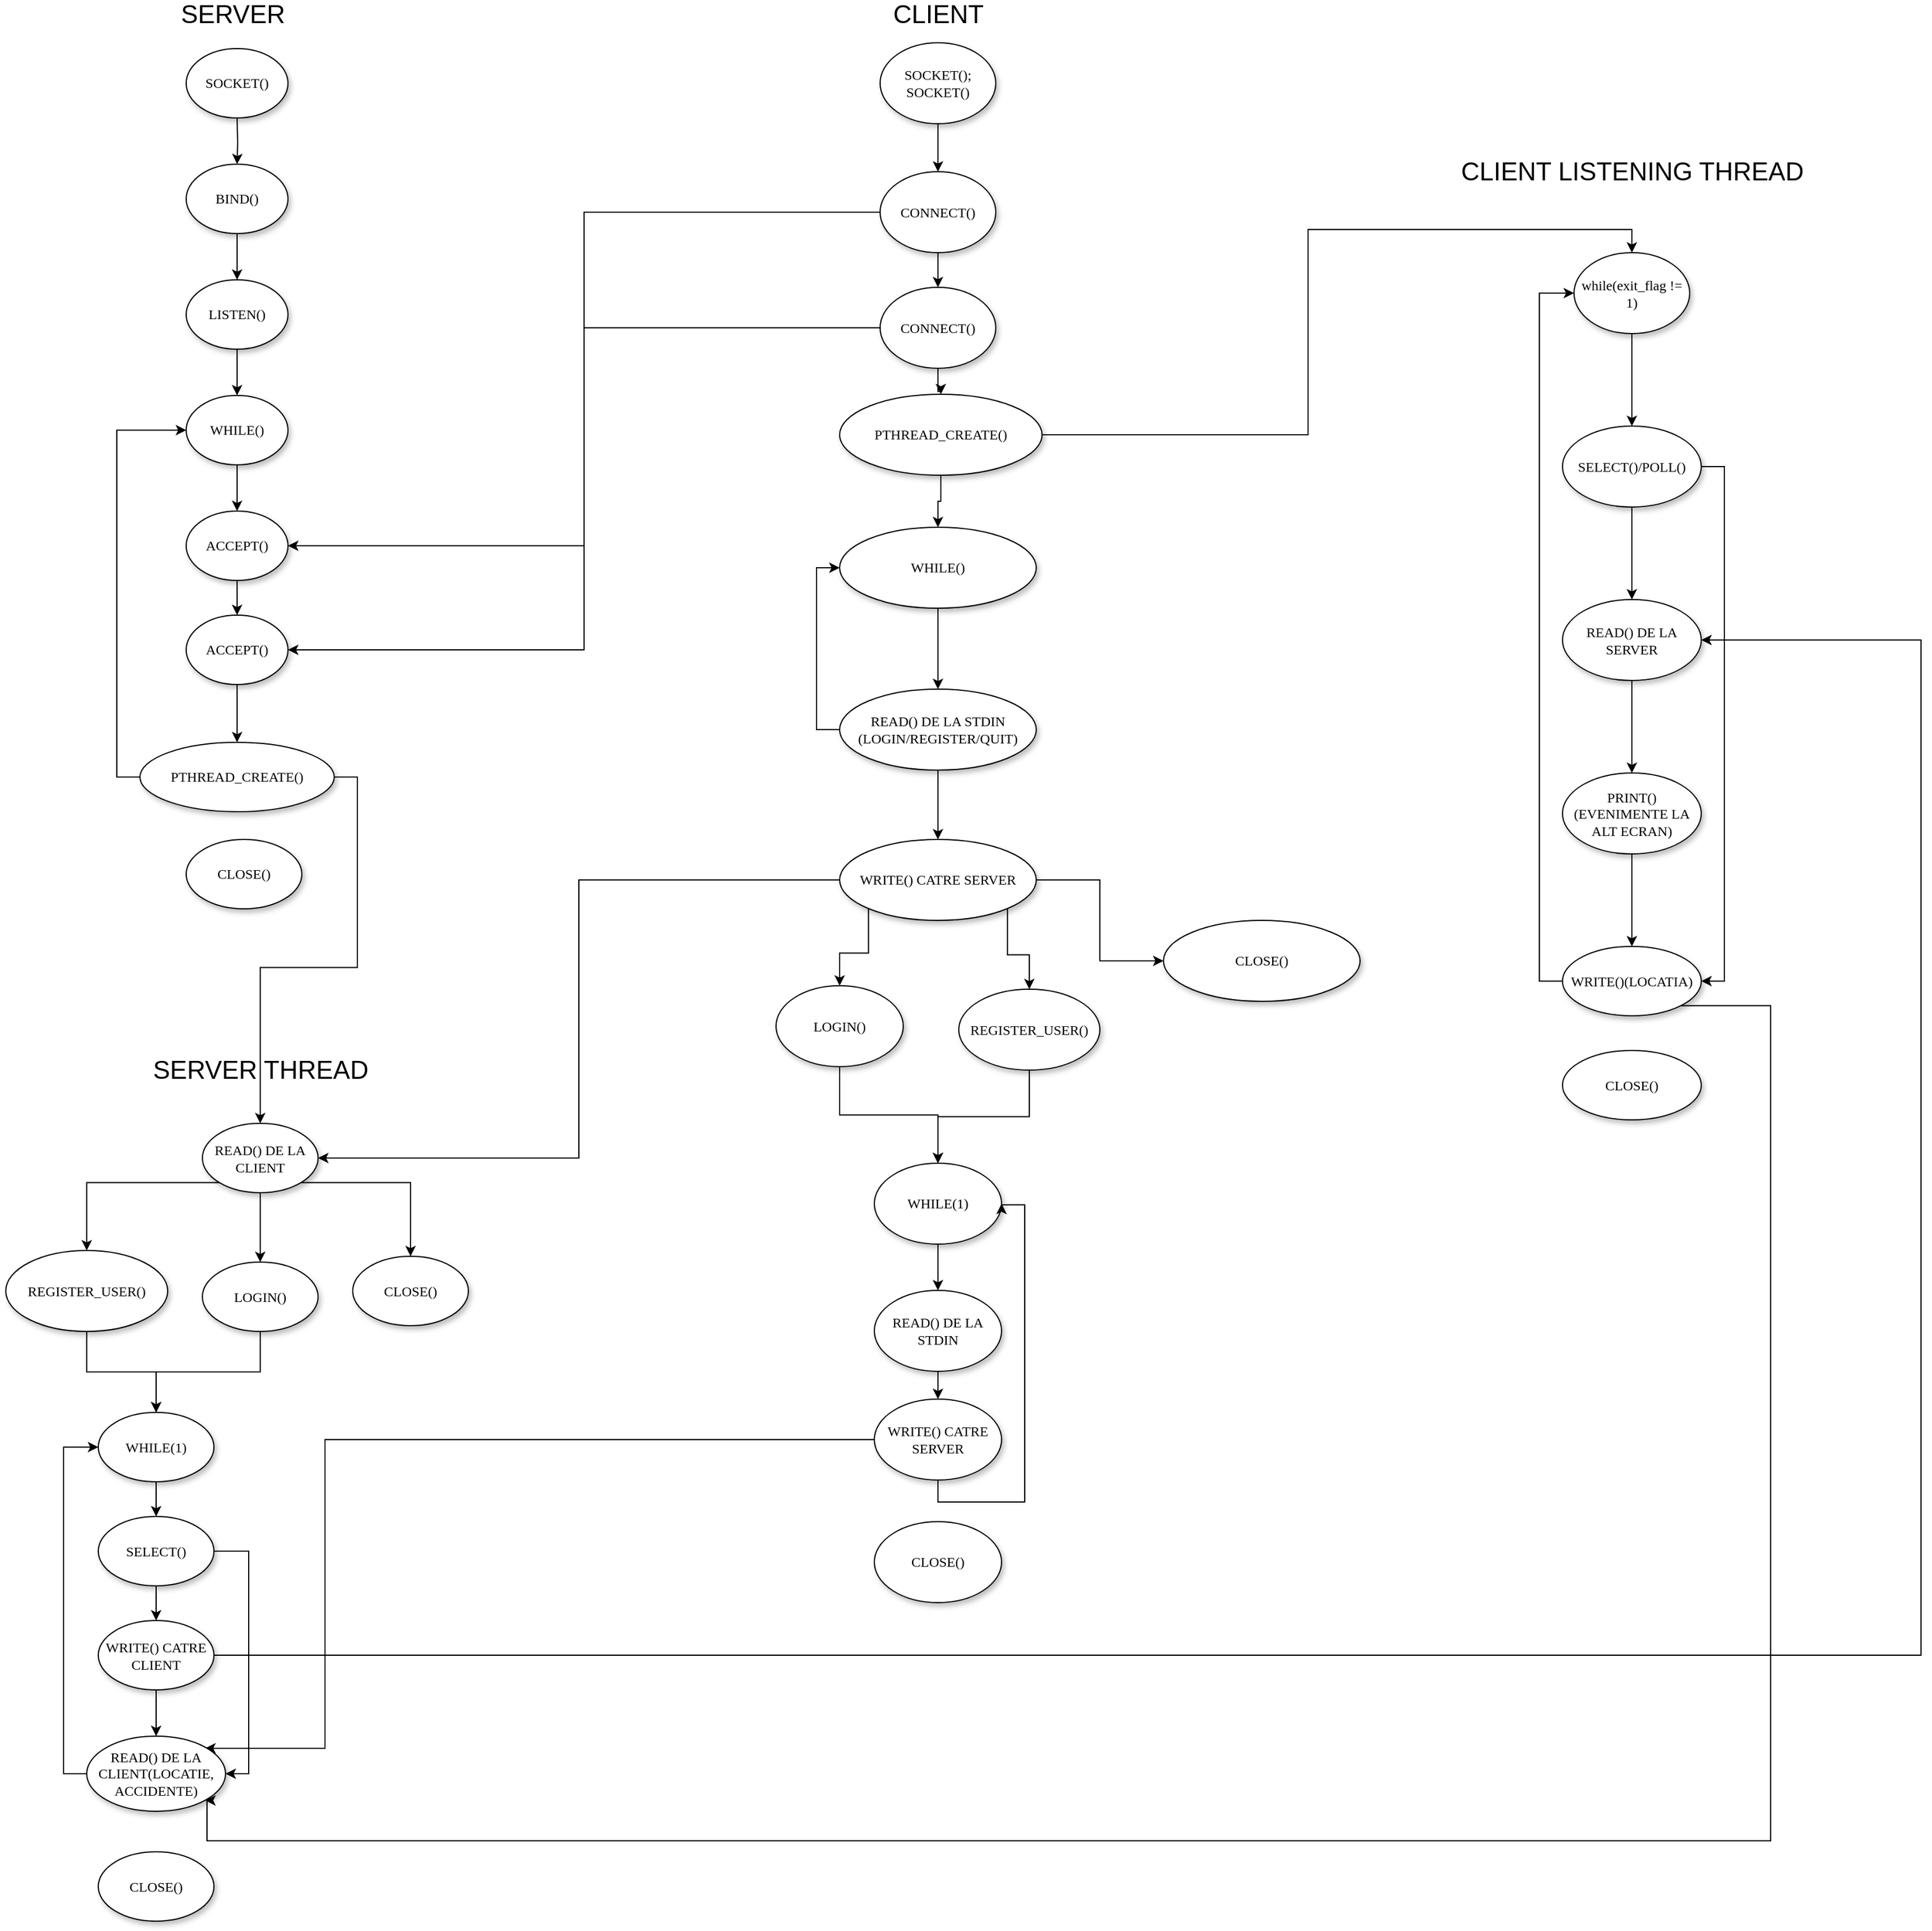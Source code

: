 <mxfile version="12.3.8" type="device" pages="1"><diagram name="Page-1" id="42789a77-a242-8287-6e28-9cd8cfd52e62"><mxGraphModel dx="2595" dy="1450" grid="1" gridSize="10" guides="1" tooltips="1" connect="1" arrows="1" fold="1" page="1" pageScale="1" pageWidth="1100" pageHeight="850" background="#ffffff" math="0" shadow="0"><root><mxCell id="0"/><mxCell id="1" parent="0"/><mxCell id="XcmUEAsVafgAthvnrBhr-2" value="" style="edgeStyle=orthogonalEdgeStyle;rounded=0;orthogonalLoop=1;jettySize=auto;html=1;" edge="1" parent="1" target="XcmUEAsVafgAthvnrBhr-4"><mxGeometry relative="1" as="geometry"><mxPoint x="214" y="140" as="sourcePoint"/></mxGeometry></mxCell><mxCell id="XcmUEAsVafgAthvnrBhr-3" value="" style="edgeStyle=orthogonalEdgeStyle;rounded=0;orthogonalLoop=1;jettySize=auto;html=1;" edge="1" parent="1" source="XcmUEAsVafgAthvnrBhr-4" target="XcmUEAsVafgAthvnrBhr-6"><mxGeometry relative="1" as="geometry"/></mxCell><mxCell id="XcmUEAsVafgAthvnrBhr-4" value="BIND()&lt;br&gt;" style="ellipse;whiteSpace=wrap;html=1;rounded=0;shadow=1;comic=0;labelBackgroundColor=none;strokeWidth=1;fontFamily=Verdana;fontSize=12;align=center;" vertex="1" parent="1"><mxGeometry x="170" y="180" width="88" height="60" as="geometry"/></mxCell><mxCell id="XcmUEAsVafgAthvnrBhr-5" value="" style="edgeStyle=orthogonalEdgeStyle;rounded=0;orthogonalLoop=1;jettySize=auto;html=1;" edge="1" parent="1" source="XcmUEAsVafgAthvnrBhr-6" target="XcmUEAsVafgAthvnrBhr-8"><mxGeometry relative="1" as="geometry"/></mxCell><mxCell id="XcmUEAsVafgAthvnrBhr-6" value="LISTEN()" style="ellipse;whiteSpace=wrap;html=1;rounded=0;shadow=1;comic=0;labelBackgroundColor=none;strokeWidth=1;fontFamily=Verdana;fontSize=12;align=center;" vertex="1" parent="1"><mxGeometry x="170" y="280" width="88" height="60" as="geometry"/></mxCell><mxCell id="XcmUEAsVafgAthvnrBhr-7" value="" style="edgeStyle=orthogonalEdgeStyle;rounded=0;orthogonalLoop=1;jettySize=auto;html=1;" edge="1" parent="1" source="XcmUEAsVafgAthvnrBhr-8" target="XcmUEAsVafgAthvnrBhr-10"><mxGeometry relative="1" as="geometry"/></mxCell><mxCell id="XcmUEAsVafgAthvnrBhr-8" value="WHILE()" style="ellipse;whiteSpace=wrap;html=1;rounded=0;shadow=1;comic=0;labelBackgroundColor=none;strokeWidth=1;fontFamily=Verdana;fontSize=12;align=center;" vertex="1" parent="1"><mxGeometry x="170" y="380" width="88" height="60" as="geometry"/></mxCell><mxCell id="XcmUEAsVafgAthvnrBhr-9" value="" style="edgeStyle=orthogonalEdgeStyle;rounded=0;orthogonalLoop=1;jettySize=auto;html=1;" edge="1" parent="1" source="XcmUEAsVafgAthvnrBhr-10" target="XcmUEAsVafgAthvnrBhr-12"><mxGeometry relative="1" as="geometry"/></mxCell><mxCell id="XcmUEAsVafgAthvnrBhr-10" value="ACCEPT()" style="ellipse;whiteSpace=wrap;html=1;rounded=0;shadow=1;comic=0;labelBackgroundColor=none;strokeWidth=1;fontFamily=Verdana;fontSize=12;align=center;" vertex="1" parent="1"><mxGeometry x="170" y="480" width="88" height="60" as="geometry"/></mxCell><mxCell id="XcmUEAsVafgAthvnrBhr-11" value="" style="edgeStyle=orthogonalEdgeStyle;rounded=0;orthogonalLoop=1;jettySize=auto;html=1;" edge="1" parent="1" source="XcmUEAsVafgAthvnrBhr-12" target="XcmUEAsVafgAthvnrBhr-13"><mxGeometry relative="1" as="geometry"/></mxCell><mxCell id="XcmUEAsVafgAthvnrBhr-12" value="ACCEPT()" style="ellipse;whiteSpace=wrap;html=1;rounded=0;shadow=1;comic=0;labelBackgroundColor=none;strokeWidth=1;fontFamily=Verdana;fontSize=12;align=center;" vertex="1" parent="1"><mxGeometry x="170" y="570" width="88" height="60" as="geometry"/></mxCell><mxCell id="XcmUEAsVafgAthvnrBhr-18" style="edgeStyle=orthogonalEdgeStyle;rounded=0;orthogonalLoop=1;jettySize=auto;html=1;exitX=0;exitY=0.5;exitDx=0;exitDy=0;entryX=0;entryY=0.5;entryDx=0;entryDy=0;" edge="1" parent="1" source="XcmUEAsVafgAthvnrBhr-13" target="XcmUEAsVafgAthvnrBhr-8"><mxGeometry relative="1" as="geometry"/></mxCell><mxCell id="XcmUEAsVafgAthvnrBhr-117" style="edgeStyle=orthogonalEdgeStyle;rounded=0;orthogonalLoop=1;jettySize=auto;html=1;exitX=1;exitY=0.5;exitDx=0;exitDy=0;entryX=0.5;entryY=0;entryDx=0;entryDy=0;" edge="1" parent="1" source="XcmUEAsVafgAthvnrBhr-13" target="XcmUEAsVafgAthvnrBhr-98"><mxGeometry relative="1" as="geometry"/></mxCell><mxCell id="XcmUEAsVafgAthvnrBhr-13" value="PTHREAD_CREATE()" style="ellipse;whiteSpace=wrap;html=1;rounded=0;shadow=1;comic=0;labelBackgroundColor=none;strokeWidth=1;fontFamily=Verdana;fontSize=12;align=center;" vertex="1" parent="1"><mxGeometry x="130" y="680" width="168" height="60" as="geometry"/></mxCell><mxCell id="XcmUEAsVafgAthvnrBhr-14" value="CLOSE()" style="ellipse;whiteSpace=wrap;html=1;rounded=0;shadow=1;comic=0;labelBackgroundColor=none;strokeWidth=1;fontFamily=Verdana;fontSize=12;align=center;" vertex="1" parent="1"><mxGeometry x="170" y="764" width="100" height="60" as="geometry"/></mxCell><mxCell id="XcmUEAsVafgAthvnrBhr-15" value="SOCKET()" style="ellipse;whiteSpace=wrap;html=1;rounded=0;shadow=1;comic=0;labelBackgroundColor=none;strokeWidth=1;fontFamily=Verdana;fontSize=12;align=center;" vertex="1" parent="1"><mxGeometry x="170" y="80" width="88" height="60" as="geometry"/></mxCell><mxCell id="XcmUEAsVafgAthvnrBhr-47" style="edgeStyle=orthogonalEdgeStyle;rounded=0;orthogonalLoop=1;jettySize=auto;html=1;" edge="1" parent="1" source="XcmUEAsVafgAthvnrBhr-20" target="XcmUEAsVafgAthvnrBhr-46"><mxGeometry relative="1" as="geometry"><mxPoint x="820" y="156.5" as="sourcePoint"/></mxGeometry></mxCell><mxCell id="XcmUEAsVafgAthvnrBhr-20" value="SOCKET(); SOCKET()" style="ellipse;whiteSpace=wrap;html=1;rounded=0;shadow=1;comic=0;labelBackgroundColor=none;strokeWidth=1;fontFamily=Verdana;fontSize=12;align=center;" vertex="1" parent="1"><mxGeometry x="770" y="75" width="100" height="70" as="geometry"/></mxCell><mxCell id="XcmUEAsVafgAthvnrBhr-21" value="" style="edgeStyle=orthogonalEdgeStyle;rounded=0;orthogonalLoop=1;jettySize=auto;html=1;" edge="1" parent="1" source="XcmUEAsVafgAthvnrBhr-22" target="XcmUEAsVafgAthvnrBhr-24"><mxGeometry relative="1" as="geometry"/></mxCell><mxCell id="XcmUEAsVafgAthvnrBhr-50" style="edgeStyle=orthogonalEdgeStyle;rounded=0;orthogonalLoop=1;jettySize=auto;html=1;exitX=0;exitY=0.5;exitDx=0;exitDy=0;entryX=1;entryY=0.5;entryDx=0;entryDy=0;" edge="1" parent="1" source="XcmUEAsVafgAthvnrBhr-22" target="XcmUEAsVafgAthvnrBhr-12"><mxGeometry relative="1" as="geometry"/></mxCell><mxCell id="XcmUEAsVafgAthvnrBhr-22" value="CONNECT()" style="ellipse;whiteSpace=wrap;html=1;rounded=0;shadow=1;comic=0;labelBackgroundColor=none;strokeWidth=1;fontFamily=Verdana;fontSize=12;align=center;" vertex="1" parent="1"><mxGeometry x="770" y="286.5" width="100" height="70" as="geometry"/></mxCell><mxCell id="XcmUEAsVafgAthvnrBhr-23" value="" style="edgeStyle=orthogonalEdgeStyle;rounded=0;orthogonalLoop=1;jettySize=auto;html=1;" edge="1" parent="1" source="XcmUEAsVafgAthvnrBhr-24" target="XcmUEAsVafgAthvnrBhr-26"><mxGeometry relative="1" as="geometry"/></mxCell><mxCell id="XcmUEAsVafgAthvnrBhr-134" style="edgeStyle=orthogonalEdgeStyle;rounded=0;orthogonalLoop=1;jettySize=auto;html=1;exitX=1;exitY=0.5;exitDx=0;exitDy=0;entryX=0.5;entryY=0;entryDx=0;entryDy=0;" edge="1" parent="1" source="XcmUEAsVafgAthvnrBhr-24" target="XcmUEAsVafgAthvnrBhr-122"><mxGeometry relative="1" as="geometry"/></mxCell><mxCell id="XcmUEAsVafgAthvnrBhr-24" value="PTHREAD_CREATE()" style="ellipse;whiteSpace=wrap;html=1;rounded=0;shadow=1;comic=0;labelBackgroundColor=none;strokeWidth=1;fontFamily=Verdana;fontSize=12;align=center;" vertex="1" parent="1"><mxGeometry x="735" y="379" width="175" height="70" as="geometry"/></mxCell><mxCell id="XcmUEAsVafgAthvnrBhr-25" value="" style="edgeStyle=orthogonalEdgeStyle;rounded=0;orthogonalLoop=1;jettySize=auto;html=1;" edge="1" parent="1" source="XcmUEAsVafgAthvnrBhr-26" target="XcmUEAsVafgAthvnrBhr-29"><mxGeometry relative="1" as="geometry"/></mxCell><mxCell id="XcmUEAsVafgAthvnrBhr-26" value="WHILE()" style="ellipse;whiteSpace=wrap;html=1;rounded=0;shadow=1;comic=0;labelBackgroundColor=none;strokeWidth=1;fontFamily=Verdana;fontSize=12;align=center;" vertex="1" parent="1"><mxGeometry x="735" y="494" width="170" height="70" as="geometry"/></mxCell><mxCell id="XcmUEAsVafgAthvnrBhr-27" style="edgeStyle=orthogonalEdgeStyle;rounded=0;orthogonalLoop=1;jettySize=auto;html=1;exitX=0;exitY=0.5;exitDx=0;exitDy=0;entryX=0;entryY=0.5;entryDx=0;entryDy=0;" edge="1" parent="1" source="XcmUEAsVafgAthvnrBhr-29" target="XcmUEAsVafgAthvnrBhr-26"><mxGeometry relative="1" as="geometry"/></mxCell><mxCell id="XcmUEAsVafgAthvnrBhr-28" value="" style="edgeStyle=orthogonalEdgeStyle;rounded=0;orthogonalLoop=1;jettySize=auto;html=1;" edge="1" parent="1" source="XcmUEAsVafgAthvnrBhr-29" target="XcmUEAsVafgAthvnrBhr-33"><mxGeometry relative="1" as="geometry"/></mxCell><mxCell id="XcmUEAsVafgAthvnrBhr-29" value="READ() DE LA STDIN (LOGIN/REGISTER/QUIT)" style="ellipse;whiteSpace=wrap;html=1;rounded=0;shadow=1;comic=0;labelBackgroundColor=none;strokeWidth=1;fontFamily=Verdana;fontSize=12;align=center;" vertex="1" parent="1"><mxGeometry x="735" y="634" width="170" height="70" as="geometry"/></mxCell><mxCell id="XcmUEAsVafgAthvnrBhr-30" style="edgeStyle=orthogonalEdgeStyle;rounded=0;orthogonalLoop=1;jettySize=auto;html=1;exitX=0;exitY=1;exitDx=0;exitDy=0;entryX=0.5;entryY=0;entryDx=0;entryDy=0;" edge="1" parent="1" source="XcmUEAsVafgAthvnrBhr-33" target="XcmUEAsVafgAthvnrBhr-45"><mxGeometry relative="1" as="geometry"><mxPoint x="745.571" y="893.571" as="targetPoint"/></mxGeometry></mxCell><mxCell id="XcmUEAsVafgAthvnrBhr-31" style="edgeStyle=orthogonalEdgeStyle;rounded=0;orthogonalLoop=1;jettySize=auto;html=1;exitX=1;exitY=1;exitDx=0;exitDy=0;entryX=0.5;entryY=0;entryDx=0;entryDy=0;" edge="1" parent="1" source="XcmUEAsVafgAthvnrBhr-33" target="XcmUEAsVafgAthvnrBhr-43"><mxGeometry relative="1" as="geometry"><mxPoint x="890" y="1044" as="targetPoint"/></mxGeometry></mxCell><mxCell id="XcmUEAsVafgAthvnrBhr-32" value="" style="edgeStyle=orthogonalEdgeStyle;rounded=0;orthogonalLoop=1;jettySize=auto;html=1;" edge="1" parent="1" source="XcmUEAsVafgAthvnrBhr-33" target="XcmUEAsVafgAthvnrBhr-34"><mxGeometry relative="1" as="geometry"/></mxCell><mxCell id="XcmUEAsVafgAthvnrBhr-118" style="edgeStyle=orthogonalEdgeStyle;rounded=0;orthogonalLoop=1;jettySize=auto;html=1;exitX=0;exitY=0.5;exitDx=0;exitDy=0;entryX=1;entryY=0.5;entryDx=0;entryDy=0;" edge="1" parent="1" source="XcmUEAsVafgAthvnrBhr-33" target="XcmUEAsVafgAthvnrBhr-98"><mxGeometry relative="1" as="geometry"/></mxCell><mxCell id="XcmUEAsVafgAthvnrBhr-33" value="WRITE() CATRE SERVER" style="ellipse;whiteSpace=wrap;html=1;rounded=0;shadow=1;comic=0;labelBackgroundColor=none;strokeWidth=1;fontFamily=Verdana;fontSize=12;align=center;" vertex="1" parent="1"><mxGeometry x="735" y="764" width="170" height="70" as="geometry"/></mxCell><mxCell id="XcmUEAsVafgAthvnrBhr-34" value="CLOSE()" style="ellipse;whiteSpace=wrap;html=1;rounded=0;shadow=1;comic=0;labelBackgroundColor=none;strokeWidth=1;fontFamily=Verdana;fontSize=12;align=center;" vertex="1" parent="1"><mxGeometry x="1015" y="834" width="170" height="70" as="geometry"/></mxCell><mxCell id="XcmUEAsVafgAthvnrBhr-35" value="" style="edgeStyle=orthogonalEdgeStyle;rounded=0;orthogonalLoop=1;jettySize=auto;html=1;exitX=0.5;exitY=1;exitDx=0;exitDy=0;" edge="1" parent="1" target="XcmUEAsVafgAthvnrBhr-37" source="XcmUEAsVafgAthvnrBhr-45"><mxGeometry relative="1" as="geometry"><mxPoint x="745" y="963.5" as="sourcePoint"/></mxGeometry></mxCell><mxCell id="XcmUEAsVafgAthvnrBhr-36" value="" style="edgeStyle=orthogonalEdgeStyle;rounded=0;orthogonalLoop=1;jettySize=auto;html=1;" edge="1" parent="1" source="XcmUEAsVafgAthvnrBhr-37" target="XcmUEAsVafgAthvnrBhr-39"><mxGeometry relative="1" as="geometry"/></mxCell><mxCell id="XcmUEAsVafgAthvnrBhr-37" value="WHILE(1)" style="ellipse;whiteSpace=wrap;html=1;rounded=0;shadow=1;comic=0;labelBackgroundColor=none;strokeWidth=1;fontFamily=Verdana;fontSize=12;align=center;" vertex="1" parent="1"><mxGeometry x="765" y="1044" width="110" height="70" as="geometry"/></mxCell><mxCell id="XcmUEAsVafgAthvnrBhr-38" value="" style="edgeStyle=orthogonalEdgeStyle;rounded=0;orthogonalLoop=1;jettySize=auto;html=1;" edge="1" parent="1" source="XcmUEAsVafgAthvnrBhr-39" target="XcmUEAsVafgAthvnrBhr-41"><mxGeometry relative="1" as="geometry"/></mxCell><mxCell id="XcmUEAsVafgAthvnrBhr-39" value="READ() DE LA STDIN" style="ellipse;whiteSpace=wrap;html=1;rounded=0;shadow=1;comic=0;labelBackgroundColor=none;strokeWidth=1;fontFamily=Verdana;fontSize=12;align=center;" vertex="1" parent="1"><mxGeometry x="765" y="1154" width="110" height="70" as="geometry"/></mxCell><mxCell id="XcmUEAsVafgAthvnrBhr-119" style="edgeStyle=orthogonalEdgeStyle;rounded=0;orthogonalLoop=1;jettySize=auto;html=1;exitX=0.5;exitY=1;exitDx=0;exitDy=0;entryX=1;entryY=0.5;entryDx=0;entryDy=0;" edge="1" parent="1" source="XcmUEAsVafgAthvnrBhr-41" target="XcmUEAsVafgAthvnrBhr-37"><mxGeometry relative="1" as="geometry"><Array as="points"><mxPoint x="820" y="1337"/><mxPoint x="895" y="1337"/><mxPoint x="895" y="1080"/></Array></mxGeometry></mxCell><mxCell id="XcmUEAsVafgAthvnrBhr-137" style="edgeStyle=orthogonalEdgeStyle;rounded=0;orthogonalLoop=1;jettySize=auto;html=1;exitX=0;exitY=0.5;exitDx=0;exitDy=0;entryX=1;entryY=0;entryDx=0;entryDy=0;" edge="1" parent="1" source="XcmUEAsVafgAthvnrBhr-41" target="XcmUEAsVafgAthvnrBhr-111"><mxGeometry relative="1" as="geometry"><Array as="points"><mxPoint x="290" y="1283"/><mxPoint x="290" y="1550"/></Array></mxGeometry></mxCell><mxCell id="XcmUEAsVafgAthvnrBhr-41" value="WRITE() CATRE SERVER" style="ellipse;whiteSpace=wrap;html=1;rounded=0;shadow=1;comic=0;labelBackgroundColor=none;strokeWidth=1;fontFamily=Verdana;fontSize=12;align=center;" vertex="1" parent="1"><mxGeometry x="765" y="1248" width="110" height="70" as="geometry"/></mxCell><mxCell id="XcmUEAsVafgAthvnrBhr-42" style="edgeStyle=orthogonalEdgeStyle;rounded=0;orthogonalLoop=1;jettySize=auto;html=1;exitX=0.5;exitY=1;exitDx=0;exitDy=0;" edge="1" parent="1" source="XcmUEAsVafgAthvnrBhr-43" target="XcmUEAsVafgAthvnrBhr-37"><mxGeometry relative="1" as="geometry"/></mxCell><mxCell id="XcmUEAsVafgAthvnrBhr-43" value="REGISTER_USER()" style="ellipse;whiteSpace=wrap;html=1;rounded=0;shadow=1;comic=0;labelBackgroundColor=none;strokeWidth=1;fontFamily=Verdana;fontSize=12;align=center;" vertex="1" parent="1"><mxGeometry x="838" y="893.5" width="122" height="70" as="geometry"/></mxCell><mxCell id="XcmUEAsVafgAthvnrBhr-44" value="CLOSE()" style="ellipse;whiteSpace=wrap;html=1;rounded=0;shadow=1;comic=0;labelBackgroundColor=none;strokeWidth=1;fontFamily=Verdana;fontSize=12;align=center;" vertex="1" parent="1"><mxGeometry x="765" y="1354" width="110" height="70" as="geometry"/></mxCell><mxCell id="XcmUEAsVafgAthvnrBhr-45" value="LOGIN()" style="ellipse;whiteSpace=wrap;html=1;rounded=0;shadow=1;comic=0;labelBackgroundColor=none;strokeWidth=1;fontFamily=Verdana;fontSize=12;align=center;" vertex="1" parent="1"><mxGeometry x="680" y="890.5" width="110" height="70" as="geometry"/></mxCell><mxCell id="XcmUEAsVafgAthvnrBhr-48" style="edgeStyle=orthogonalEdgeStyle;rounded=0;orthogonalLoop=1;jettySize=auto;html=1;exitX=0.5;exitY=1;exitDx=0;exitDy=0;" edge="1" parent="1" source="XcmUEAsVafgAthvnrBhr-46" target="XcmUEAsVafgAthvnrBhr-22"><mxGeometry relative="1" as="geometry"/></mxCell><mxCell id="XcmUEAsVafgAthvnrBhr-49" style="edgeStyle=orthogonalEdgeStyle;rounded=0;orthogonalLoop=1;jettySize=auto;html=1;exitX=0;exitY=0.5;exitDx=0;exitDy=0;entryX=1;entryY=0.5;entryDx=0;entryDy=0;" edge="1" parent="1" source="XcmUEAsVafgAthvnrBhr-46" target="XcmUEAsVafgAthvnrBhr-10"><mxGeometry relative="1" as="geometry"/></mxCell><mxCell id="XcmUEAsVafgAthvnrBhr-46" value="CONNECT()" style="ellipse;whiteSpace=wrap;html=1;rounded=0;shadow=1;comic=0;labelBackgroundColor=none;strokeWidth=1;fontFamily=Verdana;fontSize=12;align=center;" vertex="1" parent="1"><mxGeometry x="770" y="186.5" width="100" height="70" as="geometry"/></mxCell><mxCell id="XcmUEAsVafgAthvnrBhr-51" value="&lt;font style=&quot;font-size: 22px&quot;&gt;SERVER&lt;/font&gt;" style="text;html=1;align=center;verticalAlign=middle;resizable=0;points=[];;autosize=1;" vertex="1" parent="1"><mxGeometry x="155" y="41" width="110" height="20" as="geometry"/></mxCell><mxCell id="XcmUEAsVafgAthvnrBhr-52" value="&lt;font style=&quot;font-size: 22px&quot;&gt;CLIENT&lt;/font&gt;" style="text;html=1;align=center;verticalAlign=middle;resizable=0;points=[];;autosize=1;" vertex="1" parent="1"><mxGeometry x="775" y="41" width="90" height="20" as="geometry"/></mxCell><mxCell id="XcmUEAsVafgAthvnrBhr-94" value="&lt;font style=&quot;font-size: 22px&quot;&gt;SERVER THREAD&lt;/font&gt;" style="text;html=1;align=center;verticalAlign=middle;resizable=0;points=[];;autosize=1;direction=south;" vertex="1" parent="1"><mxGeometry x="224" y="863.5" width="20" height="200" as="geometry"/></mxCell><mxCell id="XcmUEAsVafgAthvnrBhr-95" style="edgeStyle=orthogonalEdgeStyle;rounded=0;orthogonalLoop=1;jettySize=auto;html=1;exitX=0;exitY=1;exitDx=0;exitDy=0;entryX=0.5;entryY=0;entryDx=0;entryDy=0;" edge="1" parent="1" source="XcmUEAsVafgAthvnrBhr-98" target="XcmUEAsVafgAthvnrBhr-100"><mxGeometry relative="1" as="geometry"><mxPoint x="104" y="1129.5" as="targetPoint"/><Array as="points"><mxPoint x="84" y="1060.5"/></Array></mxGeometry></mxCell><mxCell id="XcmUEAsVafgAthvnrBhr-96" style="edgeStyle=orthogonalEdgeStyle;rounded=0;orthogonalLoop=1;jettySize=auto;html=1;exitX=0.5;exitY=1;exitDx=0;exitDy=0;entryX=0.5;entryY=0;entryDx=0;entryDy=0;" edge="1" parent="1" source="XcmUEAsVafgAthvnrBhr-98" target="XcmUEAsVafgAthvnrBhr-102"><mxGeometry relative="1" as="geometry"><mxPoint x="244" y="1129.5" as="targetPoint"/></mxGeometry></mxCell><mxCell id="XcmUEAsVafgAthvnrBhr-97" style="edgeStyle=orthogonalEdgeStyle;rounded=0;orthogonalLoop=1;jettySize=auto;html=1;exitX=1;exitY=1;exitDx=0;exitDy=0;entryX=0.5;entryY=0;entryDx=0;entryDy=0;" edge="1" parent="1" source="XcmUEAsVafgAthvnrBhr-98" target="XcmUEAsVafgAthvnrBhr-113"><mxGeometry relative="1" as="geometry"><mxPoint x="354" y="1119.5" as="targetPoint"/></mxGeometry></mxCell><mxCell id="XcmUEAsVafgAthvnrBhr-98" value="READ() DE LA CLIENT" style="ellipse;whiteSpace=wrap;html=1;rounded=0;shadow=1;fontFamily=Verdana;strokeWidth=1;labelBackgroundColor=none;" vertex="1" parent="1"><mxGeometry x="184" y="1009.5" width="100" height="60" as="geometry"/></mxCell><mxCell id="XcmUEAsVafgAthvnrBhr-99" style="edgeStyle=orthogonalEdgeStyle;rounded=0;orthogonalLoop=1;jettySize=auto;html=1;exitX=0.5;exitY=1;exitDx=0;exitDy=0;entryX=0.5;entryY=0;entryDx=0;entryDy=0;" edge="1" parent="1" source="XcmUEAsVafgAthvnrBhr-100" target="XcmUEAsVafgAthvnrBhr-104"><mxGeometry relative="1" as="geometry"/></mxCell><mxCell id="XcmUEAsVafgAthvnrBhr-100" value="REGISTER_USER()" style="ellipse;whiteSpace=wrap;html=1;rounded=0;shadow=1;fontFamily=Verdana;strokeWidth=1;labelBackgroundColor=none;" vertex="1" parent="1"><mxGeometry x="14" y="1119.5" width="140" height="70" as="geometry"/></mxCell><mxCell id="XcmUEAsVafgAthvnrBhr-101" value="" style="edgeStyle=orthogonalEdgeStyle;rounded=0;orthogonalLoop=1;jettySize=auto;html=1;" edge="1" parent="1" source="XcmUEAsVafgAthvnrBhr-102" target="XcmUEAsVafgAthvnrBhr-104"><mxGeometry relative="1" as="geometry"/></mxCell><mxCell id="XcmUEAsVafgAthvnrBhr-102" value="LOGIN()" style="ellipse;whiteSpace=wrap;html=1;rounded=0;shadow=1;fontFamily=Verdana;strokeWidth=1;labelBackgroundColor=none;" vertex="1" parent="1"><mxGeometry x="184" y="1129.5" width="100" height="60" as="geometry"/></mxCell><mxCell id="XcmUEAsVafgAthvnrBhr-103" value="" style="edgeStyle=orthogonalEdgeStyle;rounded=0;orthogonalLoop=1;jettySize=auto;html=1;" edge="1" parent="1" source="XcmUEAsVafgAthvnrBhr-104" target="XcmUEAsVafgAthvnrBhr-107"><mxGeometry relative="1" as="geometry"/></mxCell><mxCell id="XcmUEAsVafgAthvnrBhr-104" value="WHILE(1)" style="ellipse;whiteSpace=wrap;html=1;rounded=0;shadow=1;fontFamily=Verdana;strokeWidth=1;labelBackgroundColor=none;" vertex="1" parent="1"><mxGeometry x="94" y="1259.5" width="100" height="60" as="geometry"/></mxCell><mxCell id="XcmUEAsVafgAthvnrBhr-105" value="" style="edgeStyle=orthogonalEdgeStyle;rounded=0;orthogonalLoop=1;jettySize=auto;html=1;" edge="1" parent="1" source="XcmUEAsVafgAthvnrBhr-107" target="XcmUEAsVafgAthvnrBhr-109"><mxGeometry relative="1" as="geometry"/></mxCell><mxCell id="XcmUEAsVafgAthvnrBhr-106" style="edgeStyle=orthogonalEdgeStyle;rounded=0;orthogonalLoop=1;jettySize=auto;html=1;exitX=1;exitY=0.5;exitDx=0;exitDy=0;entryX=1;entryY=0.5;entryDx=0;entryDy=0;" edge="1" parent="1" source="XcmUEAsVafgAthvnrBhr-107" target="XcmUEAsVafgAthvnrBhr-111"><mxGeometry relative="1" as="geometry"/></mxCell><mxCell id="XcmUEAsVafgAthvnrBhr-107" value="SELECT()" style="ellipse;whiteSpace=wrap;html=1;rounded=0;shadow=1;fontFamily=Verdana;strokeWidth=1;labelBackgroundColor=none;" vertex="1" parent="1"><mxGeometry x="94" y="1349.5" width="100" height="60" as="geometry"/></mxCell><mxCell id="XcmUEAsVafgAthvnrBhr-108" value="" style="edgeStyle=orthogonalEdgeStyle;rounded=0;orthogonalLoop=1;jettySize=auto;html=1;" edge="1" parent="1" source="XcmUEAsVafgAthvnrBhr-109" target="XcmUEAsVafgAthvnrBhr-111"><mxGeometry relative="1" as="geometry"/></mxCell><mxCell id="XcmUEAsVafgAthvnrBhr-135" style="edgeStyle=orthogonalEdgeStyle;rounded=0;orthogonalLoop=1;jettySize=auto;html=1;exitX=1;exitY=0.5;exitDx=0;exitDy=0;entryX=1;entryY=0.5;entryDx=0;entryDy=0;" edge="1" parent="1" source="XcmUEAsVafgAthvnrBhr-109" target="XcmUEAsVafgAthvnrBhr-127"><mxGeometry relative="1" as="geometry"><Array as="points"><mxPoint x="1670" y="1470"/><mxPoint x="1670" y="592"/></Array></mxGeometry></mxCell><mxCell id="XcmUEAsVafgAthvnrBhr-109" value="WRITE() CATRE CLIENT" style="ellipse;whiteSpace=wrap;html=1;rounded=0;shadow=1;fontFamily=Verdana;strokeWidth=1;labelBackgroundColor=none;" vertex="1" parent="1"><mxGeometry x="94" y="1439.5" width="100" height="60" as="geometry"/></mxCell><mxCell id="XcmUEAsVafgAthvnrBhr-110" style="edgeStyle=orthogonalEdgeStyle;rounded=0;orthogonalLoop=1;jettySize=auto;html=1;exitX=0;exitY=0.5;exitDx=0;exitDy=0;entryX=0;entryY=0.5;entryDx=0;entryDy=0;" edge="1" parent="1" source="XcmUEAsVafgAthvnrBhr-111" target="XcmUEAsVafgAthvnrBhr-104"><mxGeometry relative="1" as="geometry"/></mxCell><mxCell id="XcmUEAsVafgAthvnrBhr-111" value="READ() DE LA CLIENT(LOCATIE, ACCIDENTE)" style="ellipse;whiteSpace=wrap;html=1;rounded=0;shadow=1;fontFamily=Verdana;strokeWidth=1;labelBackgroundColor=none;" vertex="1" parent="1"><mxGeometry x="84" y="1539.5" width="120" height="65" as="geometry"/></mxCell><mxCell id="XcmUEAsVafgAthvnrBhr-112" value="CLOSE()" style="ellipse;whiteSpace=wrap;html=1;rounded=0;shadow=1;fontFamily=Verdana;strokeWidth=1;labelBackgroundColor=none;" vertex="1" parent="1"><mxGeometry x="94" y="1639.5" width="100" height="60" as="geometry"/></mxCell><mxCell id="XcmUEAsVafgAthvnrBhr-113" value="CLOSE()" style="ellipse;whiteSpace=wrap;html=1;rounded=0;shadow=1;fontFamily=Verdana;strokeWidth=1;labelBackgroundColor=none;" vertex="1" parent="1"><mxGeometry x="314" y="1124.5" width="100" height="60" as="geometry"/></mxCell><mxCell id="XcmUEAsVafgAthvnrBhr-121" value="" style="edgeStyle=orthogonalEdgeStyle;rounded=0;orthogonalLoop=1;jettySize=auto;html=1;" edge="1" parent="1" source="XcmUEAsVafgAthvnrBhr-122" target="XcmUEAsVafgAthvnrBhr-125"><mxGeometry relative="1" as="geometry"/></mxCell><mxCell id="XcmUEAsVafgAthvnrBhr-122" value="while(exit_flag != 1)" style="ellipse;whiteSpace=wrap;html=1;rounded=0;shadow=1;comic=0;labelBackgroundColor=none;strokeWidth=1;fontFamily=Verdana;fontSize=12;align=center;" vertex="1" parent="1"><mxGeometry x="1370" y="256.5" width="100" height="70" as="geometry"/></mxCell><mxCell id="XcmUEAsVafgAthvnrBhr-123" value="" style="edgeStyle=orthogonalEdgeStyle;rounded=0;orthogonalLoop=1;jettySize=auto;html=1;" edge="1" parent="1" source="XcmUEAsVafgAthvnrBhr-125" target="XcmUEAsVafgAthvnrBhr-127"><mxGeometry relative="1" as="geometry"/></mxCell><mxCell id="XcmUEAsVafgAthvnrBhr-124" style="edgeStyle=orthogonalEdgeStyle;rounded=0;orthogonalLoop=1;jettySize=auto;html=1;exitX=1;exitY=0.5;exitDx=0;exitDy=0;entryX=1;entryY=0.5;entryDx=0;entryDy=0;" edge="1" parent="1" source="XcmUEAsVafgAthvnrBhr-125" target="XcmUEAsVafgAthvnrBhr-131"><mxGeometry relative="1" as="geometry"/></mxCell><mxCell id="XcmUEAsVafgAthvnrBhr-125" value="SELECT()/POLL()" style="ellipse;whiteSpace=wrap;html=1;rounded=0;shadow=1;comic=0;labelBackgroundColor=none;strokeWidth=1;fontFamily=Verdana;fontSize=12;align=center;" vertex="1" parent="1"><mxGeometry x="1360" y="406.5" width="120" height="70" as="geometry"/></mxCell><mxCell id="XcmUEAsVafgAthvnrBhr-126" value="" style="edgeStyle=orthogonalEdgeStyle;rounded=0;orthogonalLoop=1;jettySize=auto;html=1;" edge="1" parent="1" source="XcmUEAsVafgAthvnrBhr-127" target="XcmUEAsVafgAthvnrBhr-129"><mxGeometry relative="1" as="geometry"/></mxCell><mxCell id="XcmUEAsVafgAthvnrBhr-127" value="READ() DE LA SERVER" style="ellipse;whiteSpace=wrap;html=1;rounded=0;shadow=1;comic=0;labelBackgroundColor=none;strokeWidth=1;fontFamily=Verdana;fontSize=12;align=center;" vertex="1" parent="1"><mxGeometry x="1360" y="556.5" width="120" height="70" as="geometry"/></mxCell><mxCell id="XcmUEAsVafgAthvnrBhr-128" value="" style="edgeStyle=orthogonalEdgeStyle;rounded=0;orthogonalLoop=1;jettySize=auto;html=1;" edge="1" parent="1" source="XcmUEAsVafgAthvnrBhr-129" target="XcmUEAsVafgAthvnrBhr-131"><mxGeometry relative="1" as="geometry"/></mxCell><mxCell id="XcmUEAsVafgAthvnrBhr-129" value="PRINT()(EVENIMENTE LA ALT ECRAN)" style="ellipse;whiteSpace=wrap;html=1;rounded=0;shadow=1;comic=0;labelBackgroundColor=none;strokeWidth=1;fontFamily=Verdana;fontSize=12;align=center;" vertex="1" parent="1"><mxGeometry x="1360" y="706.5" width="120" height="70" as="geometry"/></mxCell><mxCell id="XcmUEAsVafgAthvnrBhr-130" style="edgeStyle=orthogonalEdgeStyle;rounded=0;orthogonalLoop=1;jettySize=auto;html=1;exitX=0;exitY=0.5;exitDx=0;exitDy=0;entryX=0;entryY=0.5;entryDx=0;entryDy=0;" edge="1" parent="1" source="XcmUEAsVafgAthvnrBhr-131" target="XcmUEAsVafgAthvnrBhr-122"><mxGeometry relative="1" as="geometry"/></mxCell><mxCell id="XcmUEAsVafgAthvnrBhr-136" style="edgeStyle=orthogonalEdgeStyle;rounded=0;orthogonalLoop=1;jettySize=auto;html=1;exitX=1;exitY=1;exitDx=0;exitDy=0;entryX=1;entryY=1;entryDx=0;entryDy=0;" edge="1" parent="1" source="XcmUEAsVafgAthvnrBhr-131" target="XcmUEAsVafgAthvnrBhr-111"><mxGeometry relative="1" as="geometry"><Array as="points"><mxPoint x="1540" y="908"/><mxPoint x="1540" y="1630"/><mxPoint x="188" y="1630"/></Array></mxGeometry></mxCell><mxCell id="XcmUEAsVafgAthvnrBhr-131" value="WRITE()(LOCATIA)" style="ellipse;whiteSpace=wrap;html=1;rounded=0;shadow=1;comic=0;labelBackgroundColor=none;strokeWidth=1;fontFamily=Verdana;fontSize=12;align=center;" vertex="1" parent="1"><mxGeometry x="1360" y="856.5" width="120" height="60" as="geometry"/></mxCell><mxCell id="XcmUEAsVafgAthvnrBhr-132" value="CLOSE()" style="ellipse;whiteSpace=wrap;html=1;rounded=0;shadow=1;comic=0;labelBackgroundColor=none;strokeWidth=1;fontFamily=Verdana;fontSize=12;align=center;" vertex="1" parent="1"><mxGeometry x="1360" y="946.5" width="120" height="60" as="geometry"/></mxCell><mxCell id="XcmUEAsVafgAthvnrBhr-133" value="&lt;font style=&quot;font-size: 22px&quot;&gt;CLIENT LISTENING THREAD&lt;/font&gt;" style="text;html=1;align=center;verticalAlign=middle;resizable=0;points=[];;autosize=1;" vertex="1" parent="1"><mxGeometry x="1265" y="176.5" width="310" height="20" as="geometry"/></mxCell></root></mxGraphModel></diagram></mxfile>